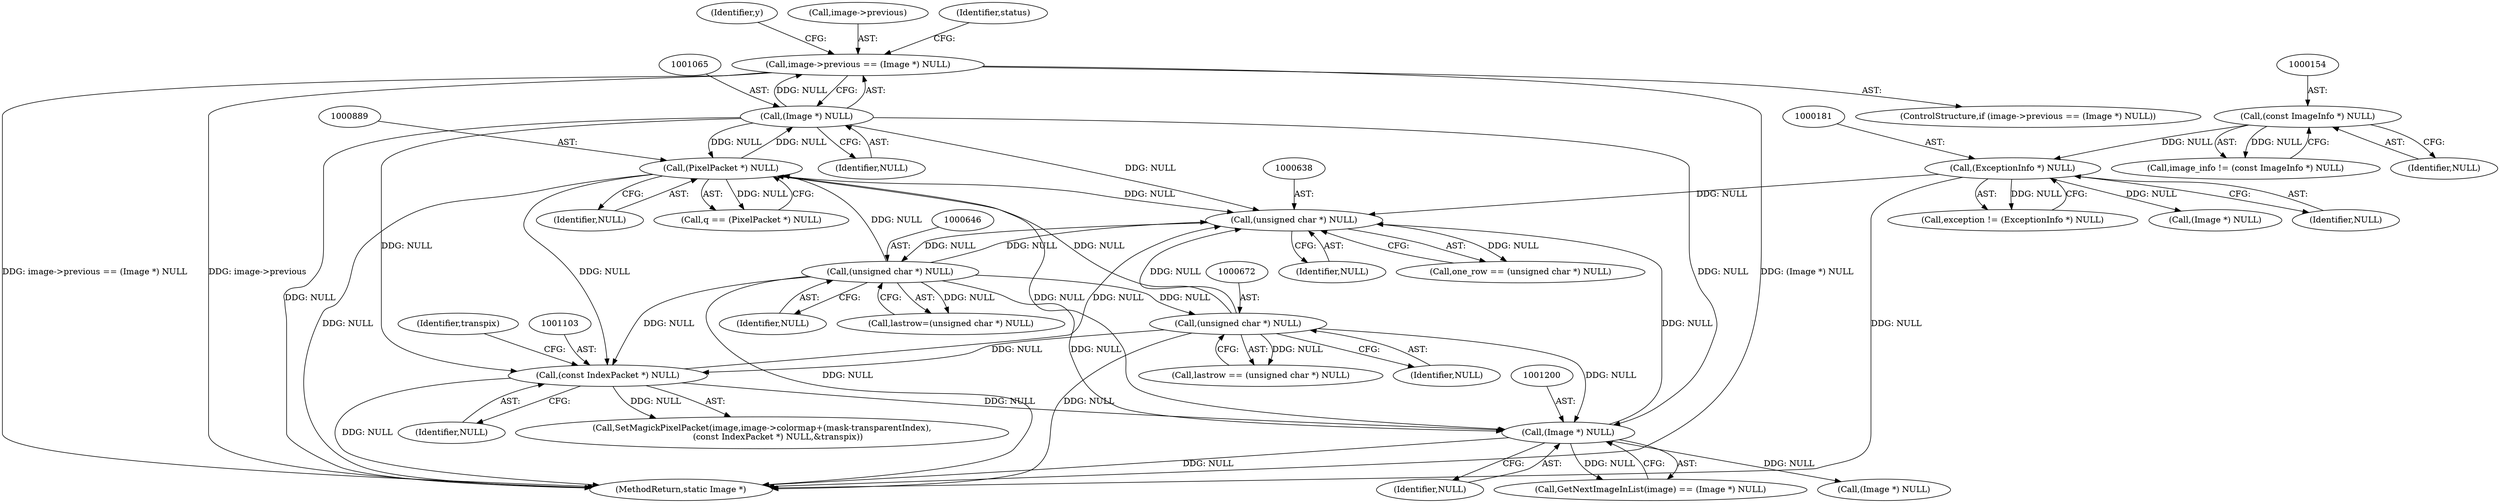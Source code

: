 digraph "0_ImageMagick_f6e9d0d9955e85bdd7540b251cd50d598dacc5e6_41@pointer" {
"1001060" [label="(Call,image->previous == (Image *) NULL)"];
"1001064" [label="(Call,(Image *) NULL)"];
"1000888" [label="(Call,(PixelPacket *) NULL)"];
"1000645" [label="(Call,(unsigned char *) NULL)"];
"1000637" [label="(Call,(unsigned char *) NULL)"];
"1000180" [label="(Call,(ExceptionInfo *) NULL)"];
"1000153" [label="(Call,(const ImageInfo *) NULL)"];
"1001102" [label="(Call,(const IndexPacket *) NULL)"];
"1000671" [label="(Call,(unsigned char *) NULL)"];
"1001199" [label="(Call,(Image *) NULL)"];
"1001239" [label="(MethodReturn,static Image *)"];
"1001064" [label="(Call,(Image *) NULL)"];
"1001102" [label="(Call,(const IndexPacket *) NULL)"];
"1001104" [label="(Identifier,NULL)"];
"1001066" [label="(Identifier,NULL)"];
"1000151" [label="(Call,image_info != (const ImageInfo *) NULL)"];
"1000153" [label="(Call,(const ImageInfo *) NULL)"];
"1000643" [label="(Call,lastrow=(unsigned char *) NULL)"];
"1001060" [label="(Call,image->previous == (Image *) NULL)"];
"1000698" [label="(Identifier,y)"];
"1000180" [label="(Call,(ExceptionInfo *) NULL)"];
"1000669" [label="(Call,lastrow == (unsigned char *) NULL)"];
"1000178" [label="(Call,exception != (ExceptionInfo *) NULL)"];
"1001196" [label="(Call,GetNextImageInList(image) == (Image *) NULL)"];
"1000210" [label="(Call,(Image *) NULL)"];
"1001199" [label="(Call,(Image *) NULL)"];
"1000182" [label="(Identifier,NULL)"];
"1001061" [label="(Call,image->previous)"];
"1001059" [label="(ControlStructure,if (image->previous == (Image *) NULL))"];
"1000671" [label="(Call,(unsigned char *) NULL)"];
"1000673" [label="(Identifier,NULL)"];
"1000888" [label="(Call,(PixelPacket *) NULL)"];
"1000645" [label="(Call,(unsigned char *) NULL)"];
"1000637" [label="(Call,(unsigned char *) NULL)"];
"1000639" [label="(Identifier,NULL)"];
"1001208" [label="(Call,(Image *) NULL)"];
"1000155" [label="(Identifier,NULL)"];
"1000647" [label="(Identifier,NULL)"];
"1001093" [label="(Call,SetMagickPixelPacket(image,image->colormap+(mask-transparentIndex),\n            (const IndexPacket *) NULL,&transpix))"];
"1001201" [label="(Identifier,NULL)"];
"1001069" [label="(Identifier,status)"];
"1000890" [label="(Identifier,NULL)"];
"1000886" [label="(Call,q == (PixelPacket *) NULL)"];
"1000635" [label="(Call,one_row == (unsigned char *) NULL)"];
"1001106" [label="(Identifier,transpix)"];
"1001060" -> "1001059"  [label="AST: "];
"1001060" -> "1001064"  [label="CFG: "];
"1001061" -> "1001060"  [label="AST: "];
"1001064" -> "1001060"  [label="AST: "];
"1001069" -> "1001060"  [label="CFG: "];
"1000698" -> "1001060"  [label="CFG: "];
"1001060" -> "1001239"  [label="DDG: image->previous"];
"1001060" -> "1001239"  [label="DDG: (Image *) NULL"];
"1001060" -> "1001239"  [label="DDG: image->previous == (Image *) NULL"];
"1001064" -> "1001060"  [label="DDG: NULL"];
"1001064" -> "1001066"  [label="CFG: "];
"1001065" -> "1001064"  [label="AST: "];
"1001066" -> "1001064"  [label="AST: "];
"1001064" -> "1001239"  [label="DDG: NULL"];
"1001064" -> "1000637"  [label="DDG: NULL"];
"1001064" -> "1000888"  [label="DDG: NULL"];
"1000888" -> "1001064"  [label="DDG: NULL"];
"1001064" -> "1001102"  [label="DDG: NULL"];
"1001064" -> "1001199"  [label="DDG: NULL"];
"1000888" -> "1000886"  [label="AST: "];
"1000888" -> "1000890"  [label="CFG: "];
"1000889" -> "1000888"  [label="AST: "];
"1000890" -> "1000888"  [label="AST: "];
"1000886" -> "1000888"  [label="CFG: "];
"1000888" -> "1001239"  [label="DDG: NULL"];
"1000888" -> "1000637"  [label="DDG: NULL"];
"1000888" -> "1000886"  [label="DDG: NULL"];
"1000645" -> "1000888"  [label="DDG: NULL"];
"1000671" -> "1000888"  [label="DDG: NULL"];
"1000888" -> "1001102"  [label="DDG: NULL"];
"1000888" -> "1001199"  [label="DDG: NULL"];
"1000645" -> "1000643"  [label="AST: "];
"1000645" -> "1000647"  [label="CFG: "];
"1000646" -> "1000645"  [label="AST: "];
"1000647" -> "1000645"  [label="AST: "];
"1000643" -> "1000645"  [label="CFG: "];
"1000645" -> "1001239"  [label="DDG: NULL"];
"1000645" -> "1000637"  [label="DDG: NULL"];
"1000645" -> "1000643"  [label="DDG: NULL"];
"1000637" -> "1000645"  [label="DDG: NULL"];
"1000645" -> "1000671"  [label="DDG: NULL"];
"1000645" -> "1001102"  [label="DDG: NULL"];
"1000645" -> "1001199"  [label="DDG: NULL"];
"1000637" -> "1000635"  [label="AST: "];
"1000637" -> "1000639"  [label="CFG: "];
"1000638" -> "1000637"  [label="AST: "];
"1000639" -> "1000637"  [label="AST: "];
"1000635" -> "1000637"  [label="CFG: "];
"1000637" -> "1000635"  [label="DDG: NULL"];
"1000180" -> "1000637"  [label="DDG: NULL"];
"1001102" -> "1000637"  [label="DDG: NULL"];
"1000671" -> "1000637"  [label="DDG: NULL"];
"1001199" -> "1000637"  [label="DDG: NULL"];
"1000180" -> "1000178"  [label="AST: "];
"1000180" -> "1000182"  [label="CFG: "];
"1000181" -> "1000180"  [label="AST: "];
"1000182" -> "1000180"  [label="AST: "];
"1000178" -> "1000180"  [label="CFG: "];
"1000180" -> "1001239"  [label="DDG: NULL"];
"1000180" -> "1000178"  [label="DDG: NULL"];
"1000153" -> "1000180"  [label="DDG: NULL"];
"1000180" -> "1000210"  [label="DDG: NULL"];
"1000153" -> "1000151"  [label="AST: "];
"1000153" -> "1000155"  [label="CFG: "];
"1000154" -> "1000153"  [label="AST: "];
"1000155" -> "1000153"  [label="AST: "];
"1000151" -> "1000153"  [label="CFG: "];
"1000153" -> "1000151"  [label="DDG: NULL"];
"1001102" -> "1001093"  [label="AST: "];
"1001102" -> "1001104"  [label="CFG: "];
"1001103" -> "1001102"  [label="AST: "];
"1001104" -> "1001102"  [label="AST: "];
"1001106" -> "1001102"  [label="CFG: "];
"1001102" -> "1001239"  [label="DDG: NULL"];
"1001102" -> "1001093"  [label="DDG: NULL"];
"1000671" -> "1001102"  [label="DDG: NULL"];
"1001102" -> "1001199"  [label="DDG: NULL"];
"1000671" -> "1000669"  [label="AST: "];
"1000671" -> "1000673"  [label="CFG: "];
"1000672" -> "1000671"  [label="AST: "];
"1000673" -> "1000671"  [label="AST: "];
"1000669" -> "1000671"  [label="CFG: "];
"1000671" -> "1001239"  [label="DDG: NULL"];
"1000671" -> "1000669"  [label="DDG: NULL"];
"1000671" -> "1001199"  [label="DDG: NULL"];
"1001199" -> "1001196"  [label="AST: "];
"1001199" -> "1001201"  [label="CFG: "];
"1001200" -> "1001199"  [label="AST: "];
"1001201" -> "1001199"  [label="AST: "];
"1001196" -> "1001199"  [label="CFG: "];
"1001199" -> "1001239"  [label="DDG: NULL"];
"1001199" -> "1001196"  [label="DDG: NULL"];
"1001199" -> "1001208"  [label="DDG: NULL"];
}
